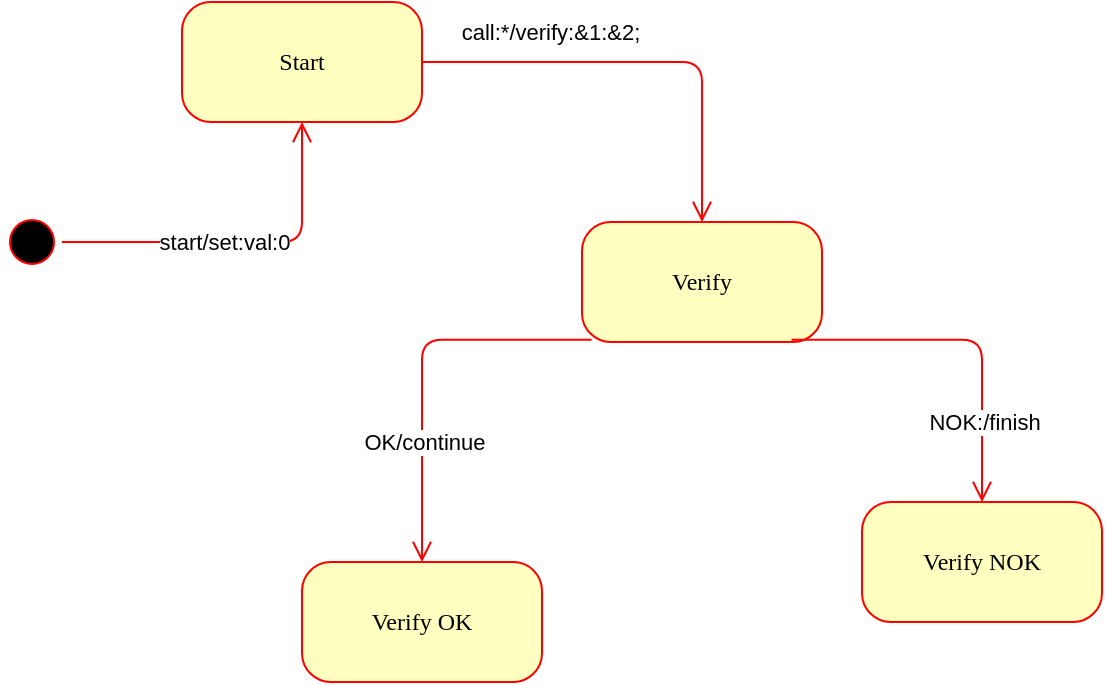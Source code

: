 <mxfile version="21.7.4" type="github">
  <diagram name="Page-1" id="58cdce13-f638-feb5-8d6f-7d28b1aa9fa0">
    <mxGraphModel dx="989" dy="552" grid="1" gridSize="10" guides="1" tooltips="1" connect="1" arrows="1" fold="1" page="1" pageScale="1" pageWidth="1100" pageHeight="850" background="none" math="0" shadow="0">
      <root>
        <mxCell id="0" />
        <mxCell id="1" parent="0" />
        <mxCell id="382b91b5511bd0f7-1" value="" style="ellipse;html=1;shape=startState;fillColor=#000000;strokeColor=#ff0000;rounded=1;shadow=0;comic=0;labelBackgroundColor=none;fontFamily=Verdana;fontSize=12;fontColor=#000000;align=center;direction=south;" parent="1" vertex="1">
          <mxGeometry x="130" y="135" width="30" height="30" as="geometry" />
        </mxCell>
        <mxCell id="382b91b5511bd0f7-6" value="Start&lt;br&gt;" style="rounded=1;whiteSpace=wrap;html=1;arcSize=24;fillColor=#ffffc0;strokeColor=#ff0000;shadow=0;comic=0;labelBackgroundColor=none;fontFamily=Verdana;fontSize=12;fontColor=#000000;align=center;" parent="1" vertex="1">
          <mxGeometry x="220" y="30" width="120" height="60" as="geometry" />
        </mxCell>
        <mxCell id="382b91b5511bd0f7-7" value="Verify" style="rounded=1;whiteSpace=wrap;html=1;arcSize=24;fillColor=#ffffc0;strokeColor=#ff0000;shadow=0;comic=0;labelBackgroundColor=none;fontFamily=Verdana;fontSize=12;fontColor=#000000;align=center;" parent="1" vertex="1">
          <mxGeometry x="420" y="140" width="120" height="60" as="geometry" />
        </mxCell>
        <mxCell id="2a3bc250acf0617d-9" style="edgeStyle=orthogonalEdgeStyle;html=1;labelBackgroundColor=none;endArrow=open;endSize=8;strokeColor=#ff0000;fontFamily=Verdana;fontSize=12;align=left;" parent="1" source="382b91b5511bd0f7-1" target="382b91b5511bd0f7-6" edge="1">
          <mxGeometry relative="1" as="geometry" />
        </mxCell>
        <mxCell id="GPbG8ZlB0pEQQhu1KNiQ-1" value="start/set:val:0&lt;br&gt;" style="edgeLabel;html=1;align=center;verticalAlign=middle;resizable=0;points=[];" vertex="1" connectable="0" parent="2a3bc250acf0617d-9">
          <mxGeometry x="-0.1" relative="1" as="geometry">
            <mxPoint as="offset" />
          </mxGeometry>
        </mxCell>
        <mxCell id="2a3bc250acf0617d-10" style="edgeStyle=orthogonalEdgeStyle;html=1;labelBackgroundColor=none;endArrow=open;endSize=8;strokeColor=#ff0000;fontFamily=Verdana;fontSize=12;align=left;" parent="1" source="382b91b5511bd0f7-6" target="382b91b5511bd0f7-7" edge="1">
          <mxGeometry relative="1" as="geometry">
            <Array as="points" />
            <mxPoint x="360" y="135" as="sourcePoint" />
            <mxPoint x="460" y="135" as="targetPoint" />
          </mxGeometry>
        </mxCell>
        <mxCell id="GPbG8ZlB0pEQQhu1KNiQ-2" value="call:*/verify:&amp;amp;1:&amp;amp;2;" style="edgeLabel;html=1;align=center;verticalAlign=middle;resizable=0;points=[];" vertex="1" connectable="0" parent="2a3bc250acf0617d-10">
          <mxGeometry x="-0.762" y="2" relative="1" as="geometry">
            <mxPoint x="38" y="-13" as="offset" />
          </mxGeometry>
        </mxCell>
        <mxCell id="GPbG8ZlB0pEQQhu1KNiQ-3" value="Verify OK" style="rounded=1;whiteSpace=wrap;html=1;arcSize=24;fillColor=#ffffc0;strokeColor=#ff0000;shadow=0;comic=0;labelBackgroundColor=none;fontFamily=Verdana;fontSize=12;fontColor=#000000;align=center;" vertex="1" parent="1">
          <mxGeometry x="280" y="310" width="120" height="60" as="geometry" />
        </mxCell>
        <mxCell id="GPbG8ZlB0pEQQhu1KNiQ-4" value="Verify NOK" style="rounded=1;whiteSpace=wrap;html=1;arcSize=24;fillColor=#ffffc0;strokeColor=#ff0000;shadow=0;comic=0;labelBackgroundColor=none;fontFamily=Verdana;fontSize=12;fontColor=#000000;align=center;" vertex="1" parent="1">
          <mxGeometry x="560" y="280" width="120" height="60" as="geometry" />
        </mxCell>
        <mxCell id="GPbG8ZlB0pEQQhu1KNiQ-14" style="edgeStyle=orthogonalEdgeStyle;html=1;labelBackgroundColor=none;endArrow=open;endSize=8;strokeColor=#ff0000;fontFamily=Verdana;fontSize=12;align=left;exitX=0.873;exitY=0.981;exitDx=0;exitDy=0;exitPerimeter=0;" edge="1" parent="1" source="382b91b5511bd0f7-7" target="GPbG8ZlB0pEQQhu1KNiQ-4">
          <mxGeometry relative="1" as="geometry">
            <Array as="points" />
            <mxPoint x="518" y="260" as="sourcePoint" />
            <mxPoint x="628" y="310" as="targetPoint" />
          </mxGeometry>
        </mxCell>
        <mxCell id="GPbG8ZlB0pEQQhu1KNiQ-15" value="NOK:/finish" style="edgeLabel;html=1;align=center;verticalAlign=middle;resizable=0;points=[];" vertex="1" connectable="0" parent="GPbG8ZlB0pEQQhu1KNiQ-14">
          <mxGeometry x="-0.762" y="2" relative="1" as="geometry">
            <mxPoint x="75" y="43" as="offset" />
          </mxGeometry>
        </mxCell>
        <mxCell id="GPbG8ZlB0pEQQhu1KNiQ-16" style="edgeStyle=orthogonalEdgeStyle;html=1;labelBackgroundColor=none;endArrow=open;endSize=8;strokeColor=#ff0000;fontFamily=Verdana;fontSize=12;align=left;exitX=0.04;exitY=0.981;exitDx=0;exitDy=0;exitPerimeter=0;entryX=0.5;entryY=0;entryDx=0;entryDy=0;" edge="1" parent="1" source="382b91b5511bd0f7-7" target="GPbG8ZlB0pEQQhu1KNiQ-3">
          <mxGeometry relative="1" as="geometry">
            <Array as="points" />
            <mxPoint x="380" y="270" as="sourcePoint" />
            <mxPoint x="430" y="310" as="targetPoint" />
          </mxGeometry>
        </mxCell>
        <mxCell id="GPbG8ZlB0pEQQhu1KNiQ-17" value="OK/continue" style="edgeLabel;html=1;align=center;verticalAlign=middle;resizable=0;points=[];" vertex="1" connectable="0" parent="GPbG8ZlB0pEQQhu1KNiQ-16">
          <mxGeometry x="-0.762" y="2" relative="1" as="geometry">
            <mxPoint x="-61" y="49" as="offset" />
          </mxGeometry>
        </mxCell>
      </root>
    </mxGraphModel>
  </diagram>
</mxfile>
